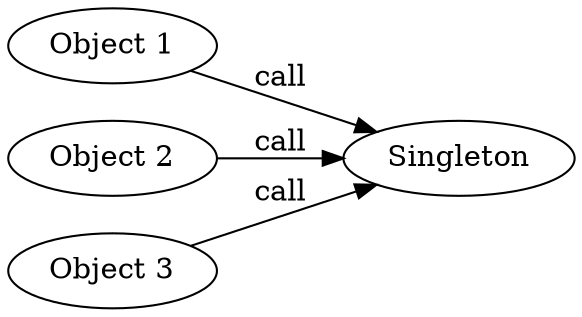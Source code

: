 digraph G {
	rankdir=LR;
	"Object 1"->"Singleton"[label="call"];
	"Object 2"->"Singleton"[label="call"];
	"Object 3"->"Singleton"[label="call"];
}
